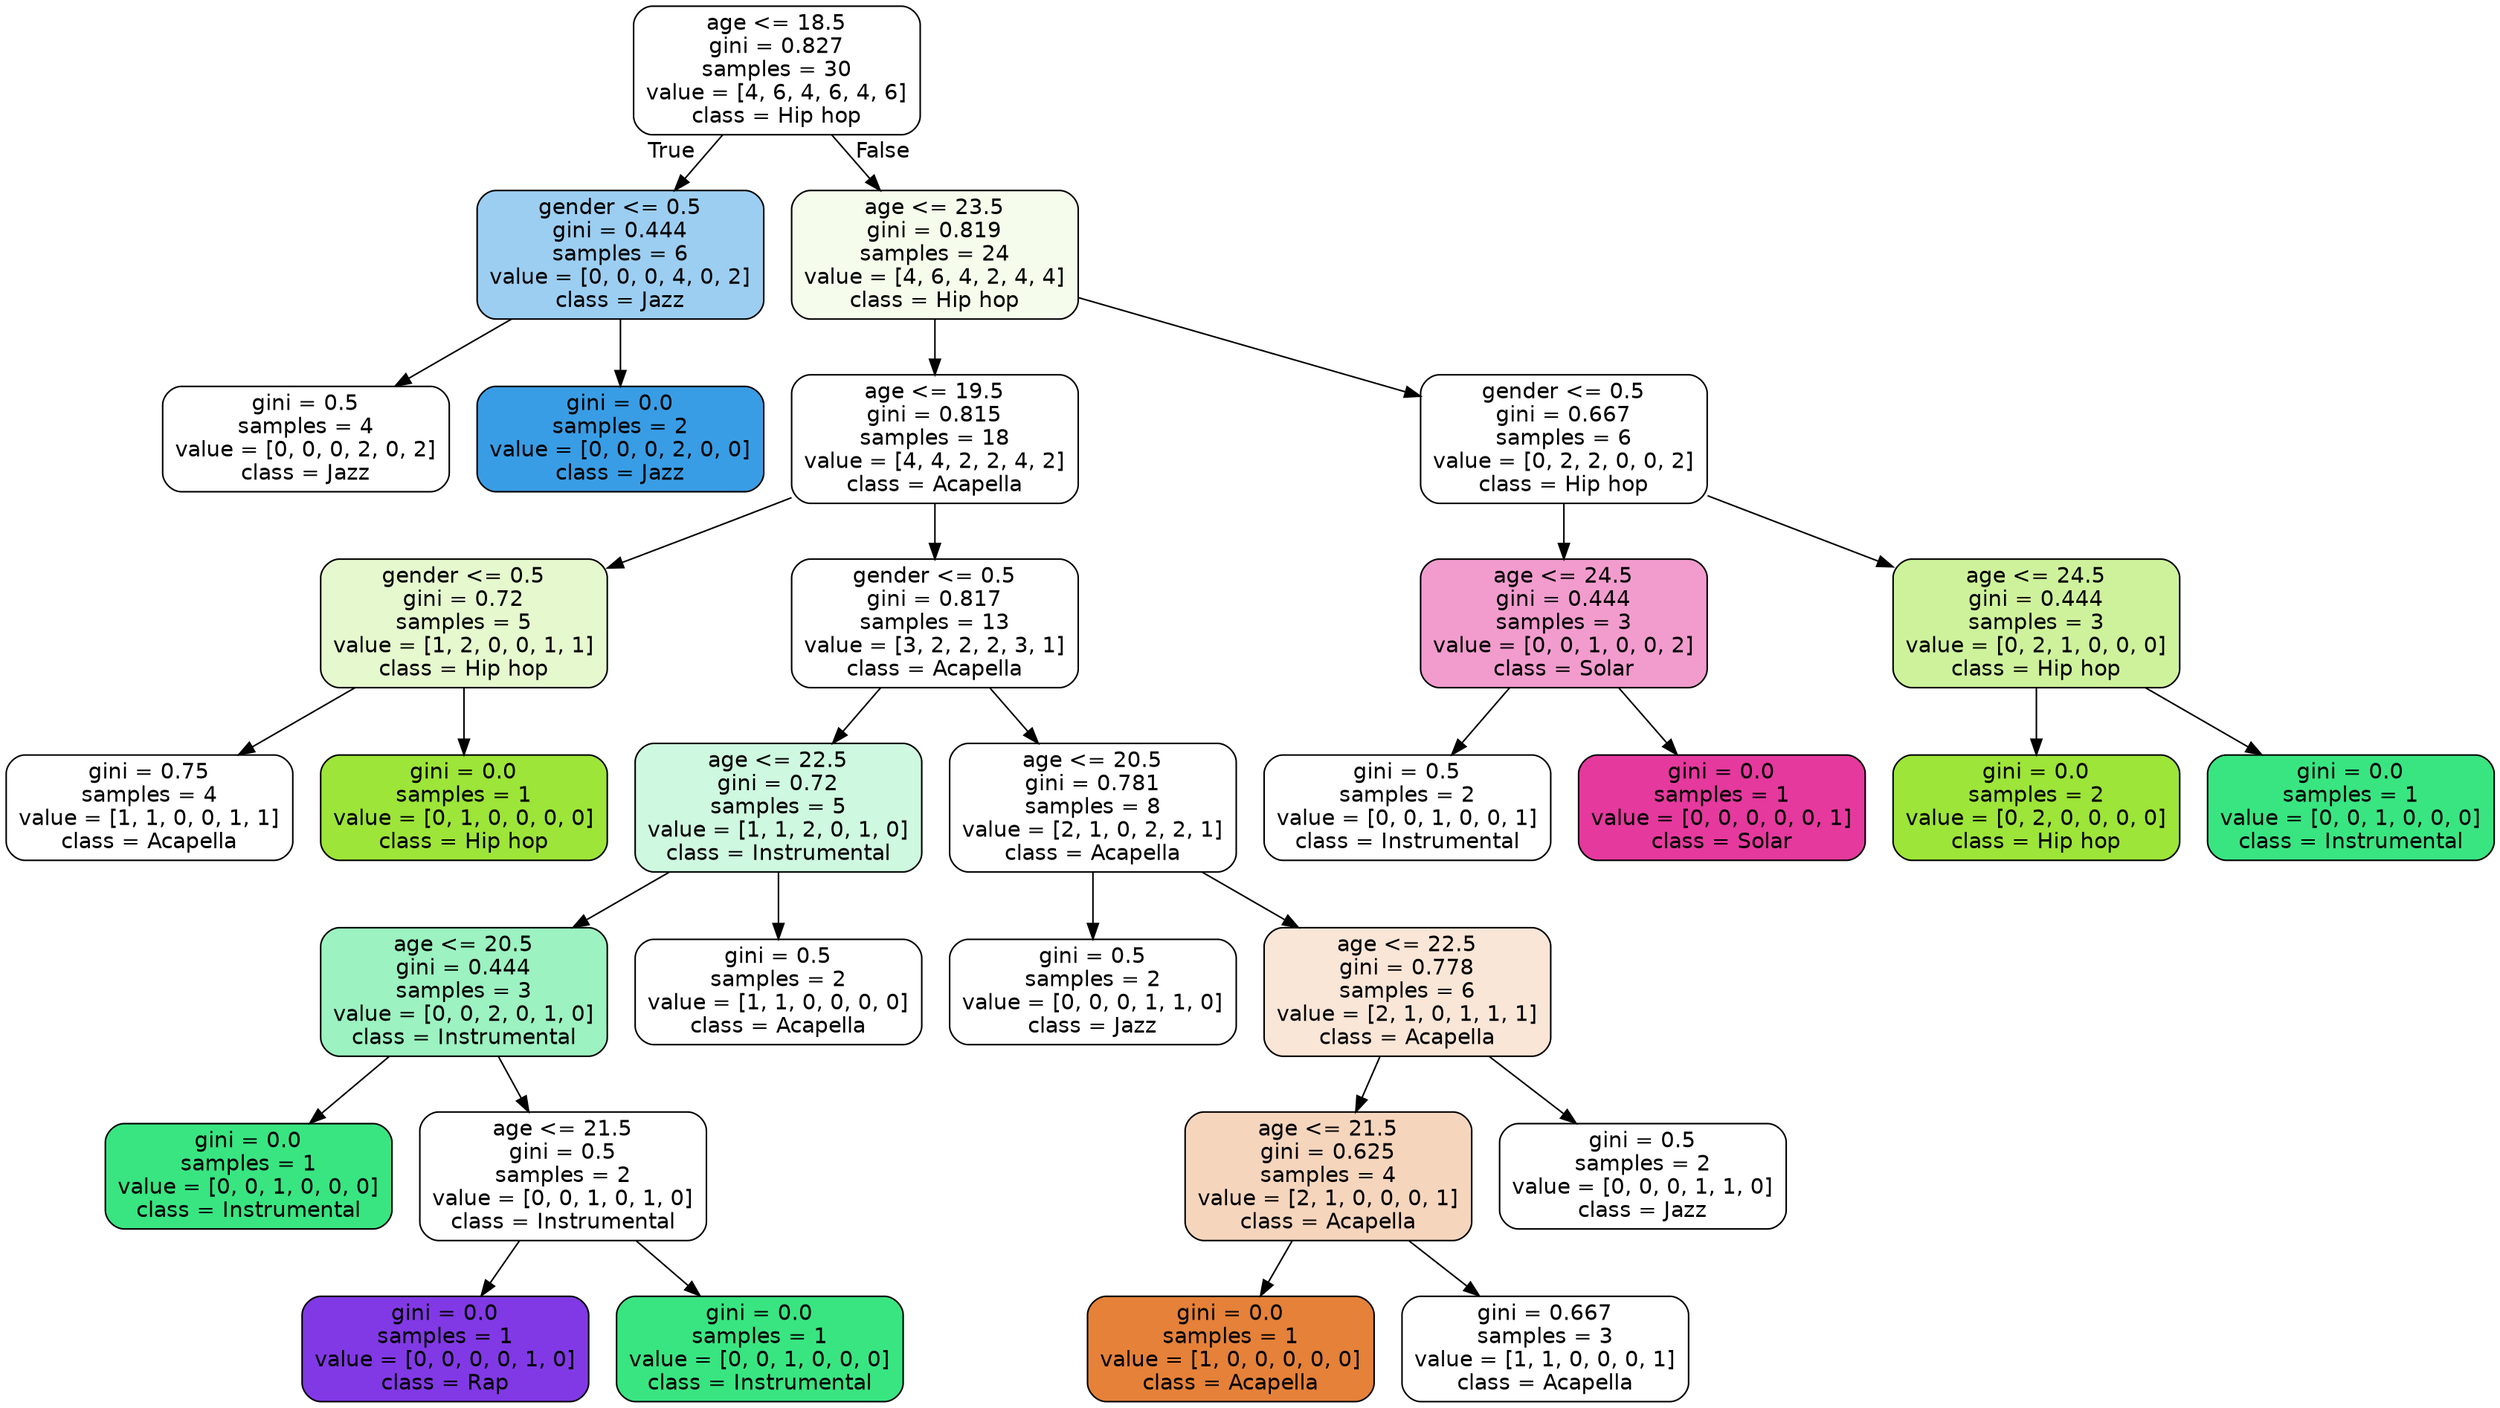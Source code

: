 digraph Tree {
node [shape=box, style="filled, rounded", color="black", fontname=helvetica] ;
edge [fontname=helvetica] ;
0 [label="age <= 18.5\ngini = 0.827\nsamples = 30\nvalue = [4, 6, 4, 6, 4, 6]\nclass = Hip hop", fillcolor="#ffffff"] ;
1 [label="gender <= 0.5\ngini = 0.444\nsamples = 6\nvalue = [0, 0, 0, 4, 0, 2]\nclass = Jazz", fillcolor="#9ccef2"] ;
0 -> 1 [labeldistance=2.5, labelangle=45, headlabel="True"] ;
2 [label="gini = 0.5\nsamples = 4\nvalue = [0, 0, 0, 2, 0, 2]\nclass = Jazz", fillcolor="#ffffff"] ;
1 -> 2 ;
3 [label="gini = 0.0\nsamples = 2\nvalue = [0, 0, 0, 2, 0, 0]\nclass = Jazz", fillcolor="#399de5"] ;
1 -> 3 ;
4 [label="age <= 23.5\ngini = 0.819\nsamples = 24\nvalue = [4, 6, 4, 2, 4, 4]\nclass = Hip hop", fillcolor="#f5fceb"] ;
0 -> 4 [labeldistance=2.5, labelangle=-45, headlabel="False"] ;
5 [label="age <= 19.5\ngini = 0.815\nsamples = 18\nvalue = [4, 4, 2, 2, 4, 2]\nclass = Acapella", fillcolor="#ffffff"] ;
4 -> 5 ;
6 [label="gender <= 0.5\ngini = 0.72\nsamples = 5\nvalue = [1, 2, 0, 0, 1, 1]\nclass = Hip hop", fillcolor="#e6f8ce"] ;
5 -> 6 ;
7 [label="gini = 0.75\nsamples = 4\nvalue = [1, 1, 0, 0, 1, 1]\nclass = Acapella", fillcolor="#ffffff"] ;
6 -> 7 ;
8 [label="gini = 0.0\nsamples = 1\nvalue = [0, 1, 0, 0, 0, 0]\nclass = Hip hop", fillcolor="#9de539"] ;
6 -> 8 ;
9 [label="gender <= 0.5\ngini = 0.817\nsamples = 13\nvalue = [3, 2, 2, 2, 3, 1]\nclass = Acapella", fillcolor="#ffffff"] ;
5 -> 9 ;
10 [label="age <= 22.5\ngini = 0.72\nsamples = 5\nvalue = [1, 1, 2, 0, 1, 0]\nclass = Instrumental", fillcolor="#cef8e0"] ;
9 -> 10 ;
11 [label="age <= 20.5\ngini = 0.444\nsamples = 3\nvalue = [0, 0, 2, 0, 1, 0]\nclass = Instrumental", fillcolor="#9cf2c0"] ;
10 -> 11 ;
12 [label="gini = 0.0\nsamples = 1\nvalue = [0, 0, 1, 0, 0, 0]\nclass = Instrumental", fillcolor="#39e581"] ;
11 -> 12 ;
13 [label="age <= 21.5\ngini = 0.5\nsamples = 2\nvalue = [0, 0, 1, 0, 1, 0]\nclass = Instrumental", fillcolor="#ffffff"] ;
11 -> 13 ;
14 [label="gini = 0.0\nsamples = 1\nvalue = [0, 0, 0, 0, 1, 0]\nclass = Rap", fillcolor="#8139e5"] ;
13 -> 14 ;
15 [label="gini = 0.0\nsamples = 1\nvalue = [0, 0, 1, 0, 0, 0]\nclass = Instrumental", fillcolor="#39e581"] ;
13 -> 15 ;
16 [label="gini = 0.5\nsamples = 2\nvalue = [1, 1, 0, 0, 0, 0]\nclass = Acapella", fillcolor="#ffffff"] ;
10 -> 16 ;
17 [label="age <= 20.5\ngini = 0.781\nsamples = 8\nvalue = [2, 1, 0, 2, 2, 1]\nclass = Acapella", fillcolor="#ffffff"] ;
9 -> 17 ;
18 [label="gini = 0.5\nsamples = 2\nvalue = [0, 0, 0, 1, 1, 0]\nclass = Jazz", fillcolor="#ffffff"] ;
17 -> 18 ;
19 [label="age <= 22.5\ngini = 0.778\nsamples = 6\nvalue = [2, 1, 0, 1, 1, 1]\nclass = Acapella", fillcolor="#fae6d7"] ;
17 -> 19 ;
20 [label="age <= 21.5\ngini = 0.625\nsamples = 4\nvalue = [2, 1, 0, 0, 0, 1]\nclass = Acapella", fillcolor="#f6d5bd"] ;
19 -> 20 ;
21 [label="gini = 0.0\nsamples = 1\nvalue = [1, 0, 0, 0, 0, 0]\nclass = Acapella", fillcolor="#e58139"] ;
20 -> 21 ;
22 [label="gini = 0.667\nsamples = 3\nvalue = [1, 1, 0, 0, 0, 1]\nclass = Acapella", fillcolor="#ffffff"] ;
20 -> 22 ;
23 [label="gini = 0.5\nsamples = 2\nvalue = [0, 0, 0, 1, 1, 0]\nclass = Jazz", fillcolor="#ffffff"] ;
19 -> 23 ;
24 [label="gender <= 0.5\ngini = 0.667\nsamples = 6\nvalue = [0, 2, 2, 0, 0, 2]\nclass = Hip hop", fillcolor="#ffffff"] ;
4 -> 24 ;
25 [label="age <= 24.5\ngini = 0.444\nsamples = 3\nvalue = [0, 0, 1, 0, 0, 2]\nclass = Solar", fillcolor="#f29cce"] ;
24 -> 25 ;
26 [label="gini = 0.5\nsamples = 2\nvalue = [0, 0, 1, 0, 0, 1]\nclass = Instrumental", fillcolor="#ffffff"] ;
25 -> 26 ;
27 [label="gini = 0.0\nsamples = 1\nvalue = [0, 0, 0, 0, 0, 1]\nclass = Solar", fillcolor="#e5399d"] ;
25 -> 27 ;
28 [label="age <= 24.5\ngini = 0.444\nsamples = 3\nvalue = [0, 2, 1, 0, 0, 0]\nclass = Hip hop", fillcolor="#cef29c"] ;
24 -> 28 ;
29 [label="gini = 0.0\nsamples = 2\nvalue = [0, 2, 0, 0, 0, 0]\nclass = Hip hop", fillcolor="#9de539"] ;
28 -> 29 ;
30 [label="gini = 0.0\nsamples = 1\nvalue = [0, 0, 1, 0, 0, 0]\nclass = Instrumental", fillcolor="#39e581"] ;
28 -> 30 ;
}
